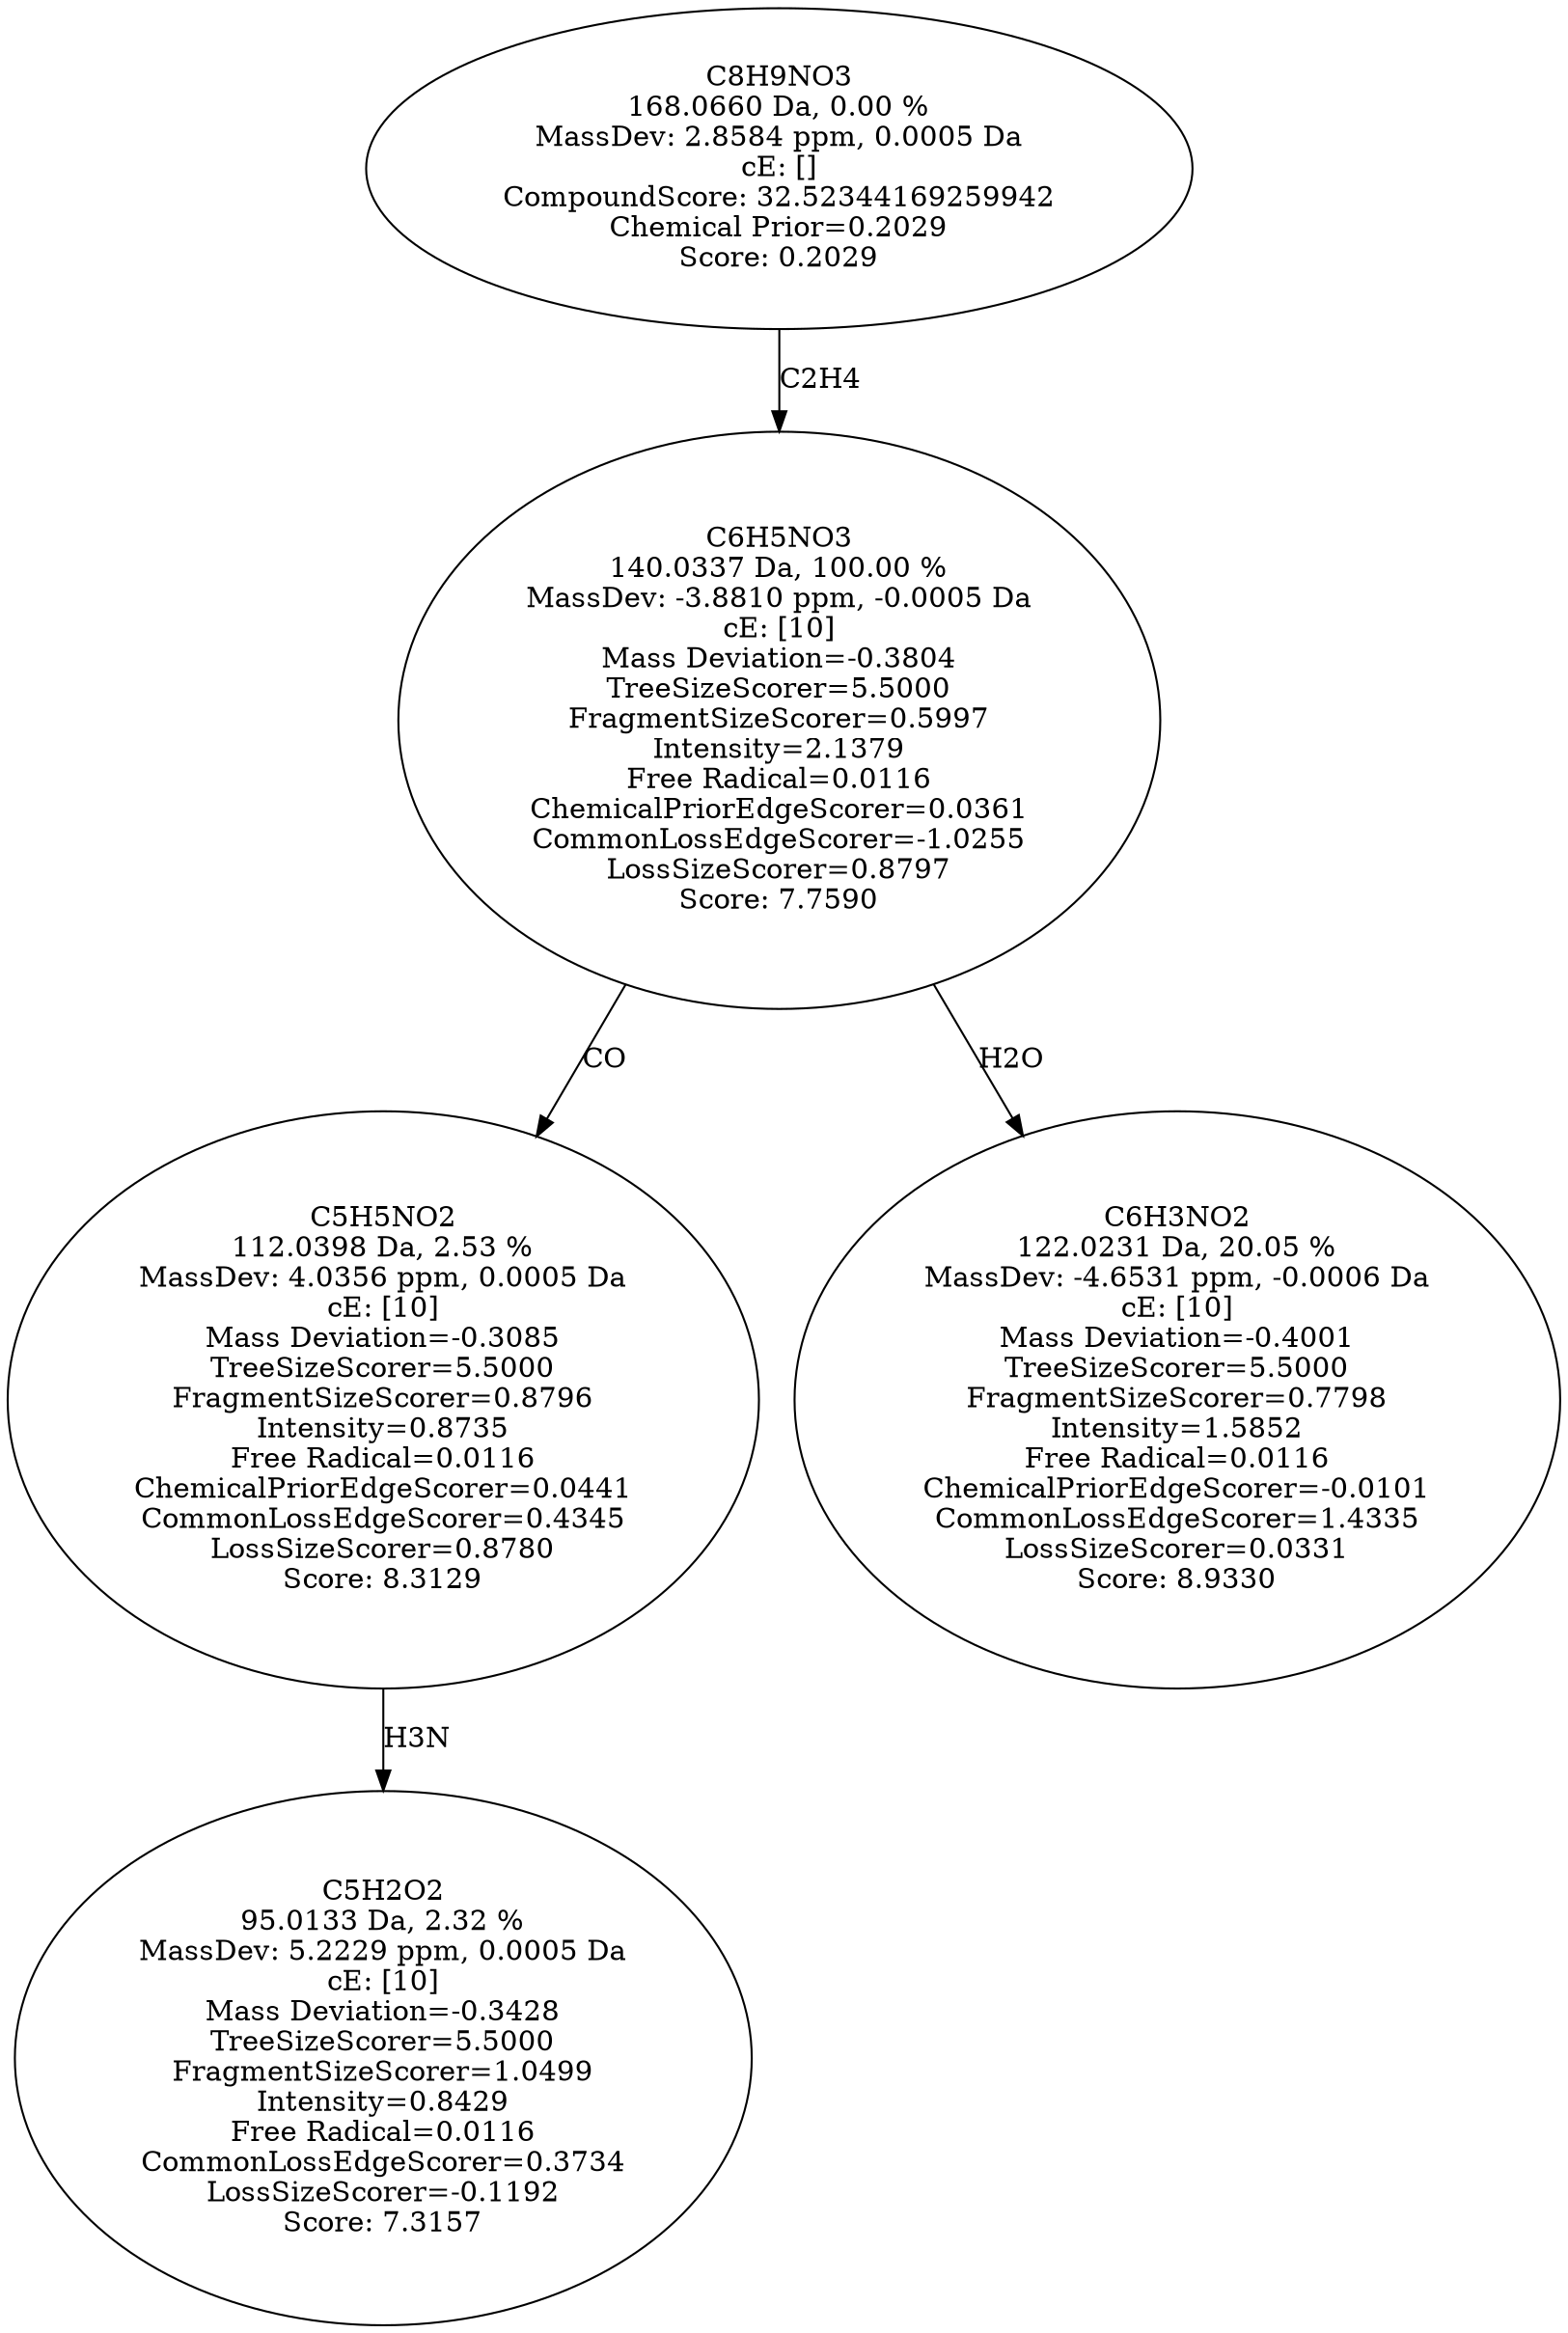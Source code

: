 strict digraph {
v1 [label="C5H2O2\n95.0133 Da, 2.32 %\nMassDev: 5.2229 ppm, 0.0005 Da\ncE: [10]\nMass Deviation=-0.3428\nTreeSizeScorer=5.5000\nFragmentSizeScorer=1.0499\nIntensity=0.8429\nFree Radical=0.0116\nCommonLossEdgeScorer=0.3734\nLossSizeScorer=-0.1192\nScore: 7.3157"];
v2 [label="C5H5NO2\n112.0398 Da, 2.53 %\nMassDev: 4.0356 ppm, 0.0005 Da\ncE: [10]\nMass Deviation=-0.3085\nTreeSizeScorer=5.5000\nFragmentSizeScorer=0.8796\nIntensity=0.8735\nFree Radical=0.0116\nChemicalPriorEdgeScorer=0.0441\nCommonLossEdgeScorer=0.4345\nLossSizeScorer=0.8780\nScore: 8.3129"];
v3 [label="C6H3NO2\n122.0231 Da, 20.05 %\nMassDev: -4.6531 ppm, -0.0006 Da\ncE: [10]\nMass Deviation=-0.4001\nTreeSizeScorer=5.5000\nFragmentSizeScorer=0.7798\nIntensity=1.5852\nFree Radical=0.0116\nChemicalPriorEdgeScorer=-0.0101\nCommonLossEdgeScorer=1.4335\nLossSizeScorer=0.0331\nScore: 8.9330"];
v4 [label="C6H5NO3\n140.0337 Da, 100.00 %\nMassDev: -3.8810 ppm, -0.0005 Da\ncE: [10]\nMass Deviation=-0.3804\nTreeSizeScorer=5.5000\nFragmentSizeScorer=0.5997\nIntensity=2.1379\nFree Radical=0.0116\nChemicalPriorEdgeScorer=0.0361\nCommonLossEdgeScorer=-1.0255\nLossSizeScorer=0.8797\nScore: 7.7590"];
v5 [label="C8H9NO3\n168.0660 Da, 0.00 %\nMassDev: 2.8584 ppm, 0.0005 Da\ncE: []\nCompoundScore: 32.52344169259942\nChemical Prior=0.2029\nScore: 0.2029"];
v2 -> v1 [label="H3N"];
v4 -> v2 [label="CO"];
v4 -> v3 [label="H2O"];
v5 -> v4 [label="C2H4"];
}